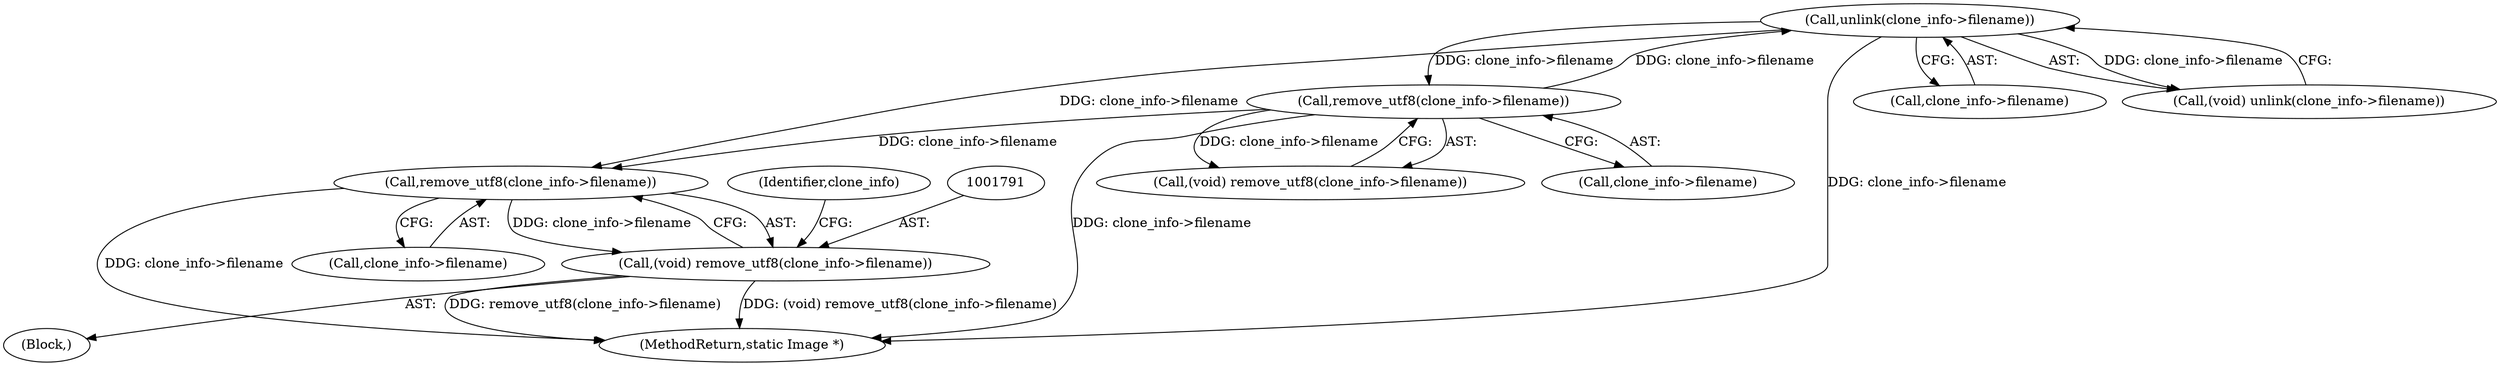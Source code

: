 digraph "0_ImageMagick_8a370f9ab120faf182aa160900ba692ba8e2bcf0@API" {
"1001792" [label="(Call,remove_utf8(clone_info->filename))"];
"1001684" [label="(Call,unlink(clone_info->filename))"];
"1001597" [label="(Call,remove_utf8(clone_info->filename))"];
"1001790" [label="(Call,(void) remove_utf8(clone_info->filename))"];
"1001597" [label="(Call,remove_utf8(clone_info->filename))"];
"1001684" [label="(Call,unlink(clone_info->filename))"];
"1001797" [label="(Identifier,clone_info)"];
"1001790" [label="(Call,(void) remove_utf8(clone_info->filename))"];
"1001598" [label="(Call,clone_info->filename)"];
"1001818" [label="(MethodReturn,static Image *)"];
"1001792" [label="(Call,remove_utf8(clone_info->filename))"];
"1001595" [label="(Call,(void) remove_utf8(clone_info->filename))"];
"1001780" [label="(Block,)"];
"1001793" [label="(Call,clone_info->filename)"];
"1001685" [label="(Call,clone_info->filename)"];
"1001682" [label="(Call,(void) unlink(clone_info->filename))"];
"1001792" -> "1001790"  [label="AST: "];
"1001792" -> "1001793"  [label="CFG: "];
"1001793" -> "1001792"  [label="AST: "];
"1001790" -> "1001792"  [label="CFG: "];
"1001792" -> "1001818"  [label="DDG: clone_info->filename"];
"1001792" -> "1001790"  [label="DDG: clone_info->filename"];
"1001684" -> "1001792"  [label="DDG: clone_info->filename"];
"1001597" -> "1001792"  [label="DDG: clone_info->filename"];
"1001684" -> "1001682"  [label="AST: "];
"1001684" -> "1001685"  [label="CFG: "];
"1001685" -> "1001684"  [label="AST: "];
"1001682" -> "1001684"  [label="CFG: "];
"1001684" -> "1001818"  [label="DDG: clone_info->filename"];
"1001684" -> "1001597"  [label="DDG: clone_info->filename"];
"1001684" -> "1001682"  [label="DDG: clone_info->filename"];
"1001597" -> "1001684"  [label="DDG: clone_info->filename"];
"1001597" -> "1001595"  [label="AST: "];
"1001597" -> "1001598"  [label="CFG: "];
"1001598" -> "1001597"  [label="AST: "];
"1001595" -> "1001597"  [label="CFG: "];
"1001597" -> "1001818"  [label="DDG: clone_info->filename"];
"1001597" -> "1001595"  [label="DDG: clone_info->filename"];
"1001790" -> "1001780"  [label="AST: "];
"1001791" -> "1001790"  [label="AST: "];
"1001797" -> "1001790"  [label="CFG: "];
"1001790" -> "1001818"  [label="DDG: remove_utf8(clone_info->filename)"];
"1001790" -> "1001818"  [label="DDG: (void) remove_utf8(clone_info->filename)"];
}
